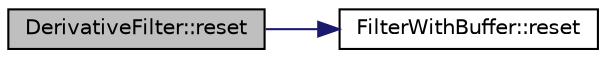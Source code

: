 digraph "DerivativeFilter::reset"
{
 // INTERACTIVE_SVG=YES
  edge [fontname="Helvetica",fontsize="10",labelfontname="Helvetica",labelfontsize="10"];
  node [fontname="Helvetica",fontsize="10",shape=record];
  rankdir="LR";
  Node1 [label="DerivativeFilter::reset",height=0.2,width=0.4,color="black", fillcolor="grey75", style="filled" fontcolor="black"];
  Node1 -> Node2 [color="midnightblue",fontsize="10",style="solid",fontname="Helvetica"];
  Node2 [label="FilterWithBuffer::reset",height=0.2,width=0.4,color="black", fillcolor="white", style="filled",URL="$classFilterWithBuffer.html#a96393c2ffdccdbb1fcddb99d99c53269"];
}
